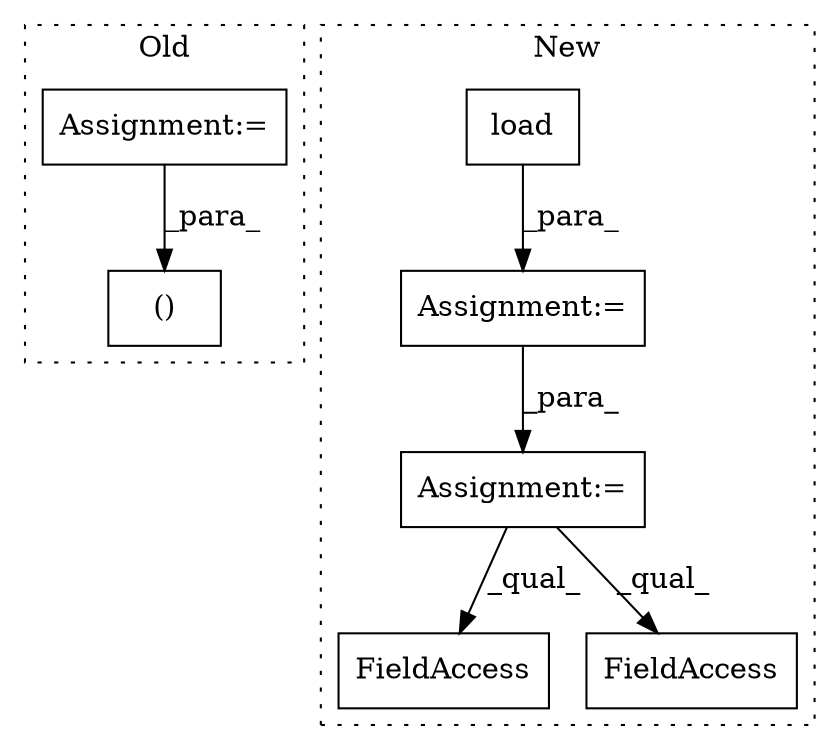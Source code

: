 digraph G {
subgraph cluster0 {
1 [label="()" a="106" s="5791" l="69" shape="box"];
7 [label="Assignment:=" a="7" s="5733" l="1" shape="box"];
label = "Old";
style="dotted";
}
subgraph cluster1 {
2 [label="load" a="32" s="2495,2535" l="5,1" shape="box"];
3 [label="FieldAccess" a="22" s="2846" l="19" shape="box"];
4 [label="FieldAccess" a="22" s="3008" l="15" shape="box"];
5 [label="Assignment:=" a="7" s="2551" l="1" shape="box"];
6 [label="Assignment:=" a="7" s="2488" l="1" shape="box"];
label = "New";
style="dotted";
}
2 -> 6 [label="_para_"];
5 -> 4 [label="_qual_"];
5 -> 3 [label="_qual_"];
6 -> 5 [label="_para_"];
7 -> 1 [label="_para_"];
}